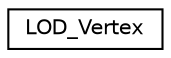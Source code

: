 digraph G
{
  edge [fontname="Helvetica",fontsize="10",labelfontname="Helvetica",labelfontsize="10"];
  node [fontname="Helvetica",fontsize="10",shape=record];
  rankdir=LR;
  Node1 [label="LOD_Vertex",height=0.2,width=0.4,color="black", fillcolor="white", style="filled",URL="$d2/dee/classLOD__Vertex.html"];
}
